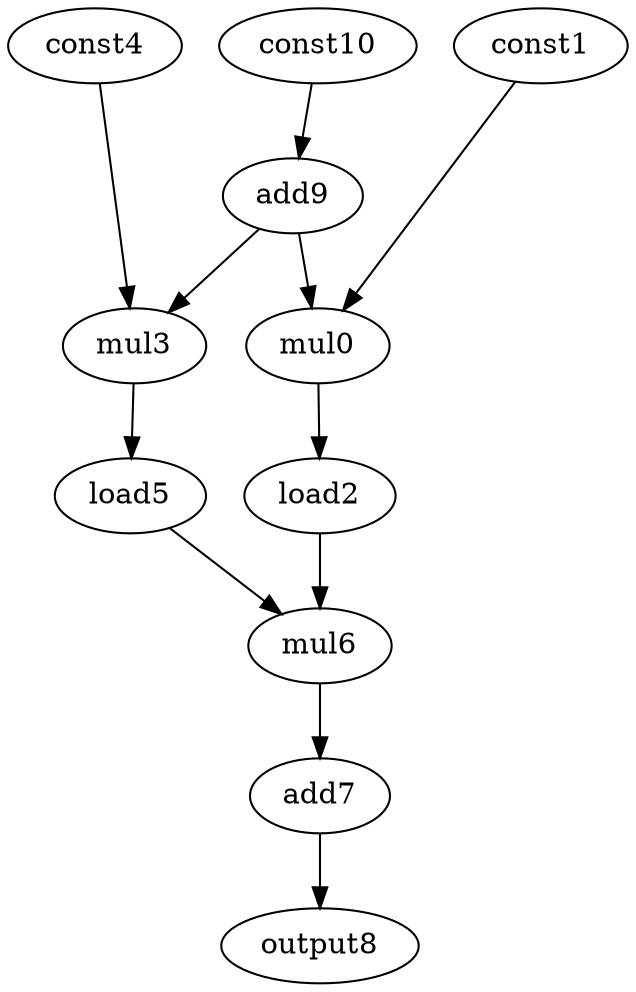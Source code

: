 digraph G {
    mul0;
    load2;
    const1;
    mul6;
    mul3;
    load5;
    const4;
    add7;
    output8;
    add9;
    const10;
    mul0 -> load2 [weight=0];
    load2 -> mul6 [weight=2];
    const1 -> mul0 [weight=0];
    mul6 -> add7 [weight=0];
    mul3 -> load5 [weight=0];
    load5 -> mul6 [weight=0];
    const4 -> mul3 [weight=0];
    add7 -> output8 [weight=0];
    add9 -> mul0 [weight=0];
    add9 -> mul3 [weight=0];
    const10 -> add9 [weight=0];
}
